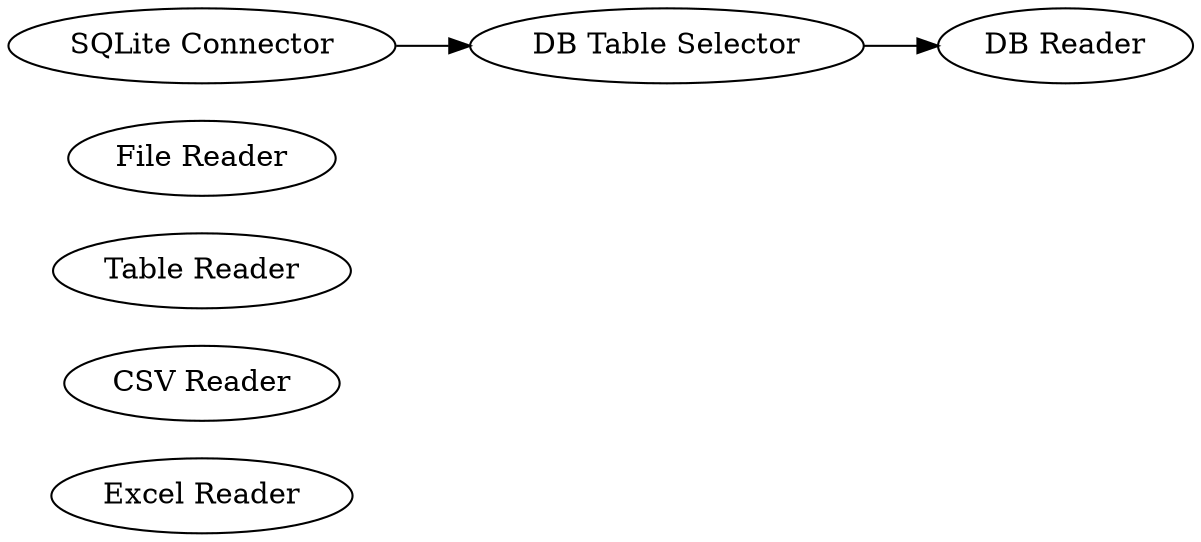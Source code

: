 digraph {
	19 [label="Excel Reader"]
	20 [label="CSV Reader"]
	21 [label="Table Reader"]
	22 [label="File Reader"]
	23 [label="SQLite Connector"]
	24 [label="DB Table Selector"]
	25 [label="DB Reader"]
	23 -> 24
	24 -> 25
	rankdir=LR
}
